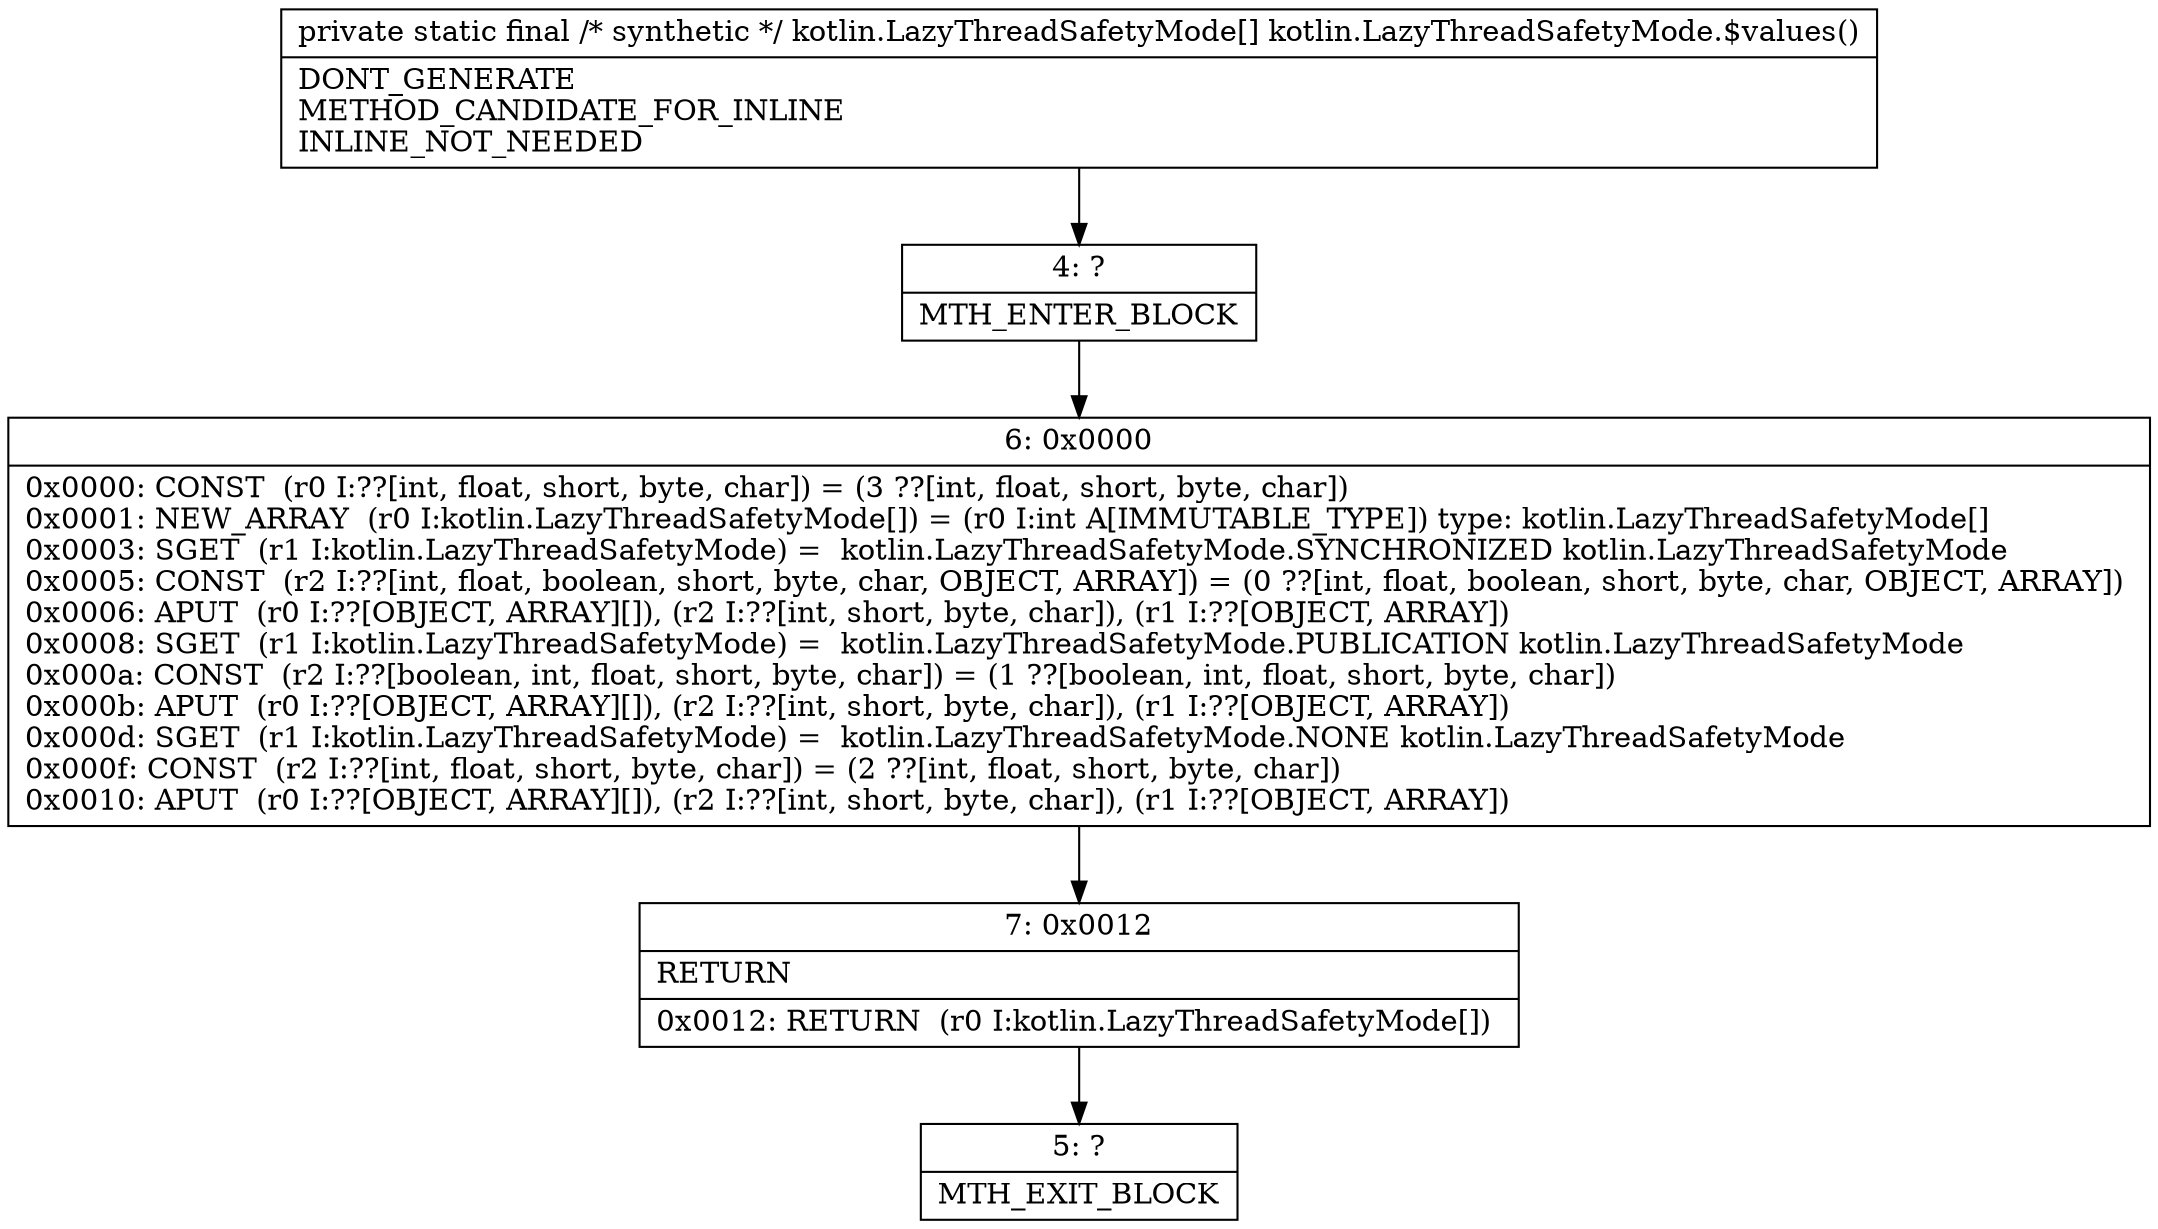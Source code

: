 digraph "CFG forkotlin.LazyThreadSafetyMode.$values()[Lkotlin\/LazyThreadSafetyMode;" {
Node_4 [shape=record,label="{4\:\ ?|MTH_ENTER_BLOCK\l}"];
Node_6 [shape=record,label="{6\:\ 0x0000|0x0000: CONST  (r0 I:??[int, float, short, byte, char]) = (3 ??[int, float, short, byte, char]) \l0x0001: NEW_ARRAY  (r0 I:kotlin.LazyThreadSafetyMode[]) = (r0 I:int A[IMMUTABLE_TYPE]) type: kotlin.LazyThreadSafetyMode[] \l0x0003: SGET  (r1 I:kotlin.LazyThreadSafetyMode) =  kotlin.LazyThreadSafetyMode.SYNCHRONIZED kotlin.LazyThreadSafetyMode \l0x0005: CONST  (r2 I:??[int, float, boolean, short, byte, char, OBJECT, ARRAY]) = (0 ??[int, float, boolean, short, byte, char, OBJECT, ARRAY]) \l0x0006: APUT  (r0 I:??[OBJECT, ARRAY][]), (r2 I:??[int, short, byte, char]), (r1 I:??[OBJECT, ARRAY]) \l0x0008: SGET  (r1 I:kotlin.LazyThreadSafetyMode) =  kotlin.LazyThreadSafetyMode.PUBLICATION kotlin.LazyThreadSafetyMode \l0x000a: CONST  (r2 I:??[boolean, int, float, short, byte, char]) = (1 ??[boolean, int, float, short, byte, char]) \l0x000b: APUT  (r0 I:??[OBJECT, ARRAY][]), (r2 I:??[int, short, byte, char]), (r1 I:??[OBJECT, ARRAY]) \l0x000d: SGET  (r1 I:kotlin.LazyThreadSafetyMode) =  kotlin.LazyThreadSafetyMode.NONE kotlin.LazyThreadSafetyMode \l0x000f: CONST  (r2 I:??[int, float, short, byte, char]) = (2 ??[int, float, short, byte, char]) \l0x0010: APUT  (r0 I:??[OBJECT, ARRAY][]), (r2 I:??[int, short, byte, char]), (r1 I:??[OBJECT, ARRAY]) \l}"];
Node_7 [shape=record,label="{7\:\ 0x0012|RETURN\l|0x0012: RETURN  (r0 I:kotlin.LazyThreadSafetyMode[]) \l}"];
Node_5 [shape=record,label="{5\:\ ?|MTH_EXIT_BLOCK\l}"];
MethodNode[shape=record,label="{private static final \/* synthetic *\/ kotlin.LazyThreadSafetyMode[] kotlin.LazyThreadSafetyMode.$values()  | DONT_GENERATE\lMETHOD_CANDIDATE_FOR_INLINE\lINLINE_NOT_NEEDED\l}"];
MethodNode -> Node_4;Node_4 -> Node_6;
Node_6 -> Node_7;
Node_7 -> Node_5;
}

